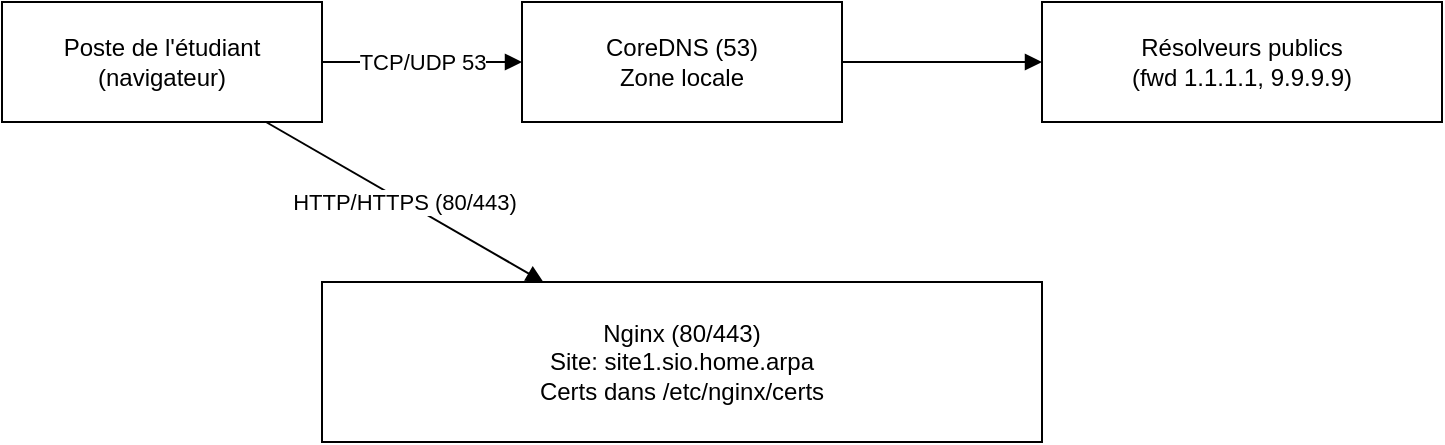 <mxfile>
    <diagram name="TLS Lab" id="0">
        <mxGraphModel dx="786" dy="827" grid="1" gridSize="10" guides="1" tooltips="1" connect="1" arrows="1" fold="1" page="1" pageScale="1" pageWidth="827" pageHeight="1169" math="0" shadow="0">
            <root>
                <mxCell id="0"/>
                <mxCell id="1" parent="0"/>
                <mxCell id="2" value="Poste de l&#39;étudiant&lt;br/&gt;(navigateur)" style="shape=rectangle;whiteSpace=wrap;html=1;" parent="1" vertex="1">
                    <mxGeometry x="40" y="40" width="160" height="60" as="geometry"/>
                </mxCell>
                <mxCell id="3" value="CoreDNS (53)&lt;br/&gt;Zone locale" style="shape=rectangle;whiteSpace=wrap;html=1;" parent="1" vertex="1">
                    <mxGeometry x="300" y="40" width="160" height="60" as="geometry"/>
                </mxCell>
                <mxCell id="4" value="Résolveurs publics&lt;br/&gt;(fwd 1.1.1.1, 9.9.9.9)" style="shape=rectangle;whiteSpace=wrap;html=1;" parent="1" vertex="1">
                    <mxGeometry x="560" y="40" width="200" height="60" as="geometry"/>
                </mxCell>
                <mxCell id="5" value="Nginx (80/443)&lt;br/&gt;Site: site1.sio.home.arpa&lt;br/&gt;Certs dans /etc/nginx/certs" style="shape=rectangle;whiteSpace=wrap;html=1;" parent="1" vertex="1">
                    <mxGeometry x="200" y="180" width="360" height="80" as="geometry"/>
                </mxCell>
                <mxCell id="7" value="" style="endArrow=block;html=1;" parent="1" source="3" target="4" edge="1">
                    <mxGeometry relative="1" as="geometry"/>
                </mxCell>
                <mxCell id="8" value="HTTP/HTTPS (80/443)" style="endArrow=block;html=1;" parent="1" source="2" target="5" edge="1">
                    <mxGeometry relative="1" as="geometry"/>
                </mxCell>
                <mxCell id="9" value="TCP/UDP 53" style="endArrow=block;html=1;" parent="1" source="2" target="3" edge="1">
                    <mxGeometry relative="1" as="geometry">
                        <mxPoint x="310" y="450" as="sourcePoint"/>
                        <mxPoint x="310" y="530" as="targetPoint"/>
                        <mxPoint as="offset"/>
                    </mxGeometry>
                </mxCell>
            </root>
        </mxGraphModel>
    </diagram>
</mxfile>